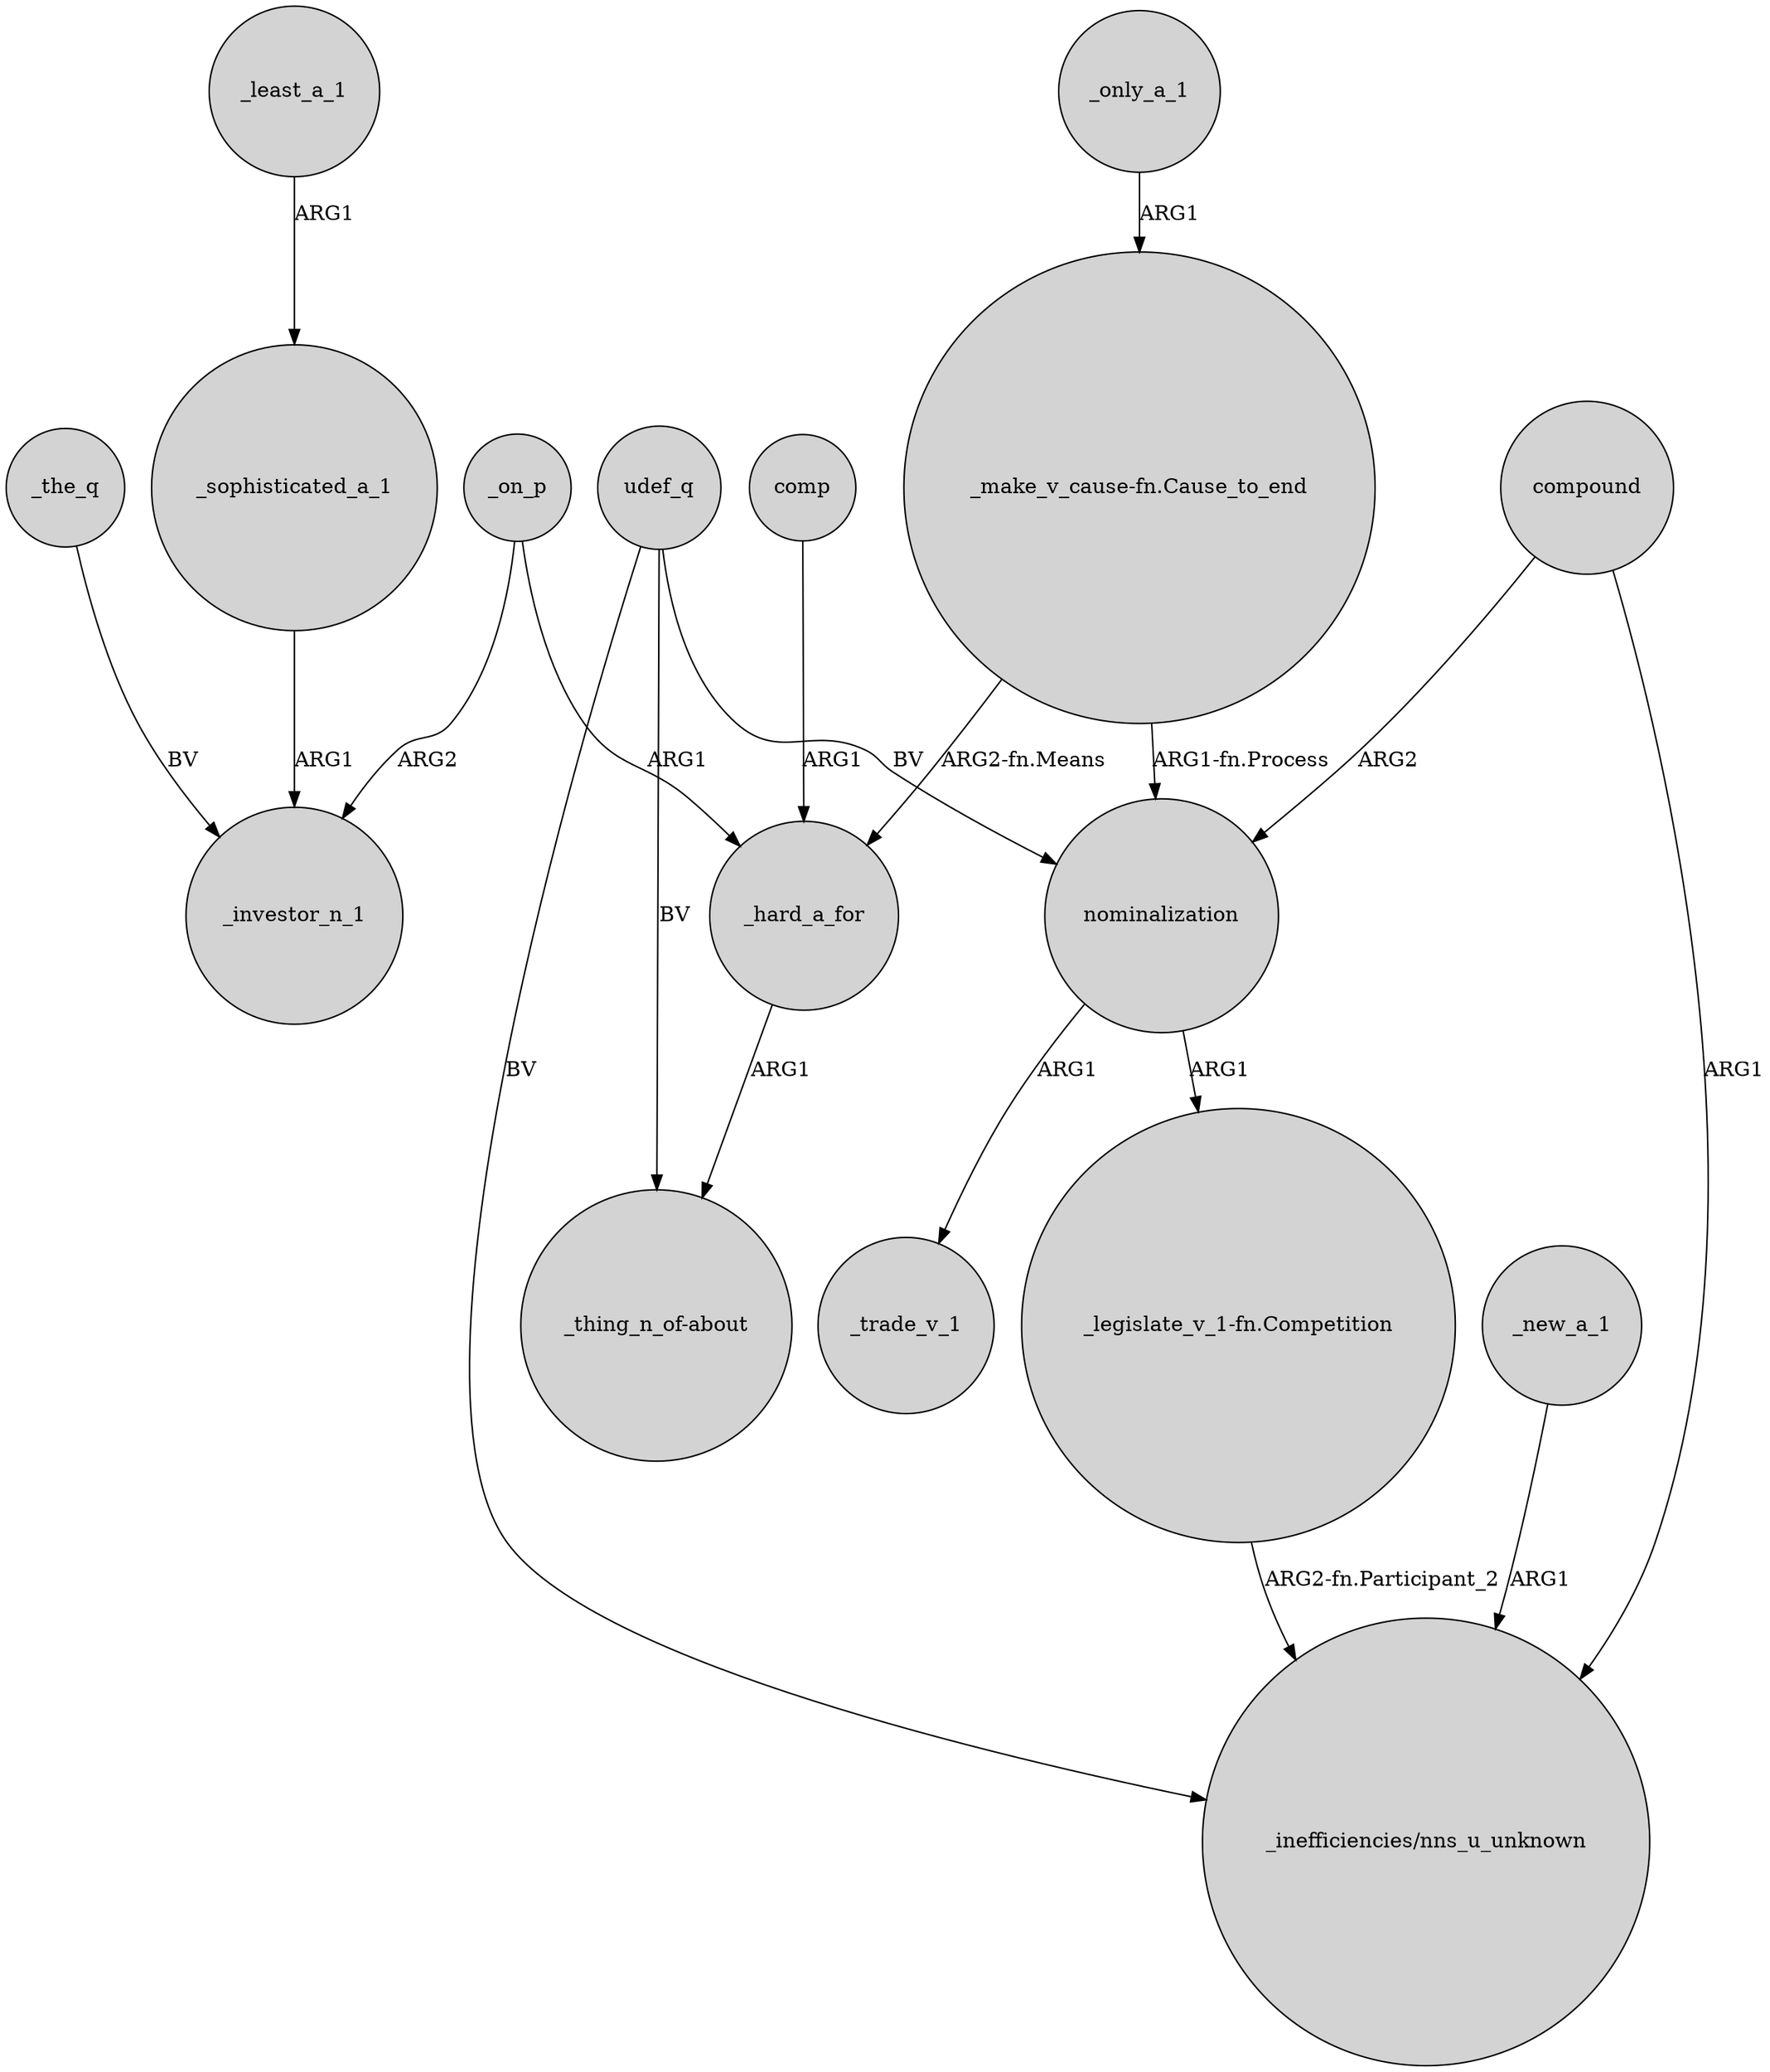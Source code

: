 digraph {
	node [shape=circle style=filled]
	_the_q -> _investor_n_1 [label=BV]
	udef_q -> "_inefficiencies/nns_u_unknown" [label=BV]
	_sophisticated_a_1 -> _investor_n_1 [label=ARG1]
	"_make_v_cause-fn.Cause_to_end" -> nominalization [label="ARG1-fn.Process"]
	udef_q -> nominalization [label=BV]
	compound -> nominalization [label=ARG2]
	"_make_v_cause-fn.Cause_to_end" -> _hard_a_for [label="ARG2-fn.Means"]
	_on_p -> _hard_a_for [label=ARG1]
	"_legislate_v_1-fn.Competition" -> "_inefficiencies/nns_u_unknown" [label="ARG2-fn.Participant_2"]
	_only_a_1 -> "_make_v_cause-fn.Cause_to_end" [label=ARG1]
	udef_q -> "_thing_n_of-about" [label=BV]
	_least_a_1 -> _sophisticated_a_1 [label=ARG1]
	_new_a_1 -> "_inefficiencies/nns_u_unknown" [label=ARG1]
	_hard_a_for -> "_thing_n_of-about" [label=ARG1]
	comp -> _hard_a_for [label=ARG1]
	_on_p -> _investor_n_1 [label=ARG2]
	compound -> "_inefficiencies/nns_u_unknown" [label=ARG1]
	nominalization -> "_legislate_v_1-fn.Competition" [label=ARG1]
	nominalization -> _trade_v_1 [label=ARG1]
}
